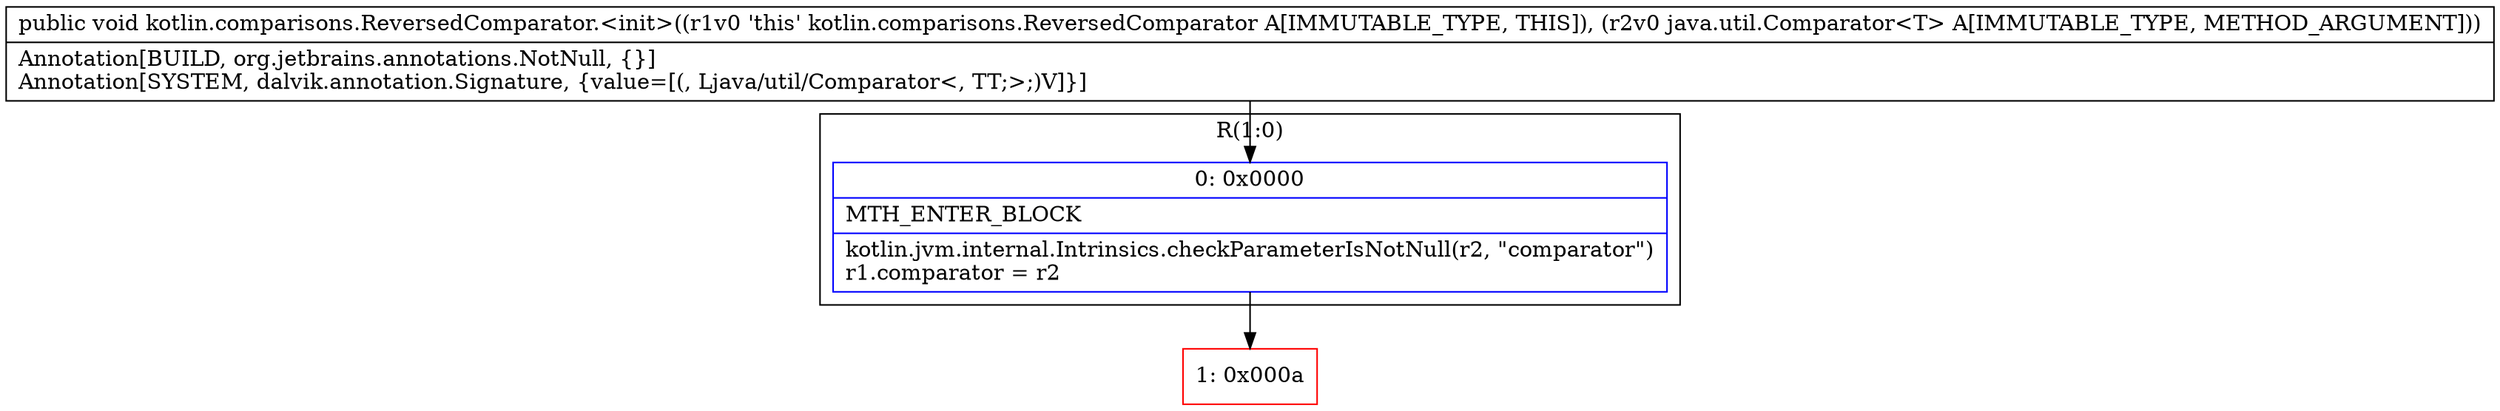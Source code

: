 digraph "CFG forkotlin.comparisons.ReversedComparator.\<init\>(Ljava\/util\/Comparator;)V" {
subgraph cluster_Region_245108854 {
label = "R(1:0)";
node [shape=record,color=blue];
Node_0 [shape=record,label="{0\:\ 0x0000|MTH_ENTER_BLOCK\l|kotlin.jvm.internal.Intrinsics.checkParameterIsNotNull(r2, \"comparator\")\lr1.comparator = r2\l}"];
}
Node_1 [shape=record,color=red,label="{1\:\ 0x000a}"];
MethodNode[shape=record,label="{public void kotlin.comparisons.ReversedComparator.\<init\>((r1v0 'this' kotlin.comparisons.ReversedComparator A[IMMUTABLE_TYPE, THIS]), (r2v0 java.util.Comparator\<T\> A[IMMUTABLE_TYPE, METHOD_ARGUMENT]))  | Annotation[BUILD, org.jetbrains.annotations.NotNull, \{\}]\lAnnotation[SYSTEM, dalvik.annotation.Signature, \{value=[(, Ljava\/util\/Comparator\<, TT;\>;)V]\}]\l}"];
MethodNode -> Node_0;
Node_0 -> Node_1;
}

